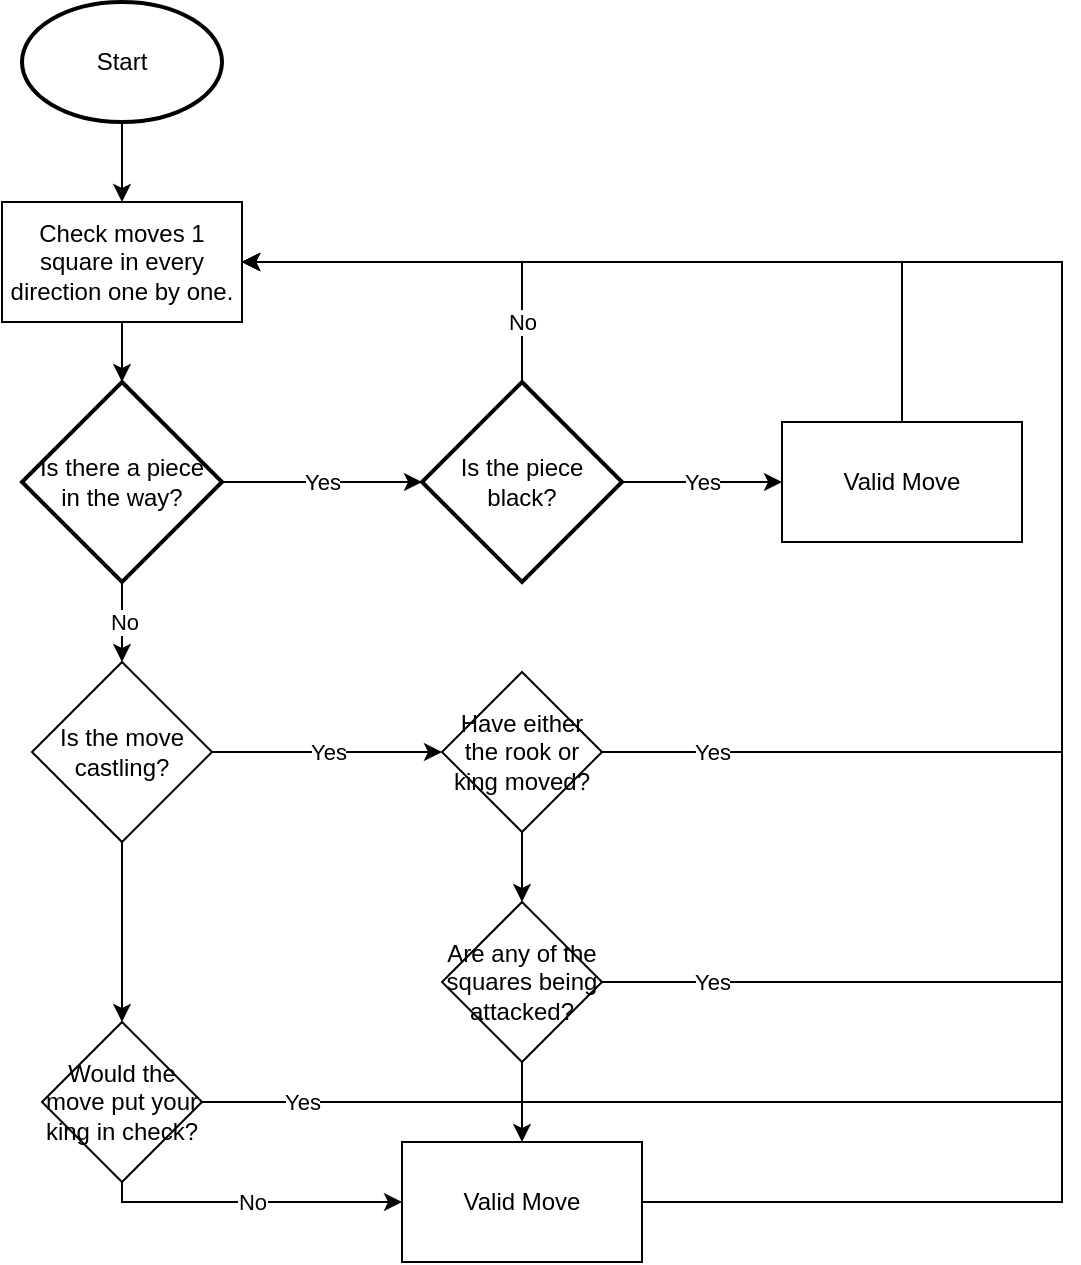 <mxfile version="16.6.4" type="device"><diagram id="C5RBs43oDa-KdzZeNtuy" name="Page-1"><mxGraphModel dx="1422" dy="705" grid="1" gridSize="10" guides="1" tooltips="1" connect="1" arrows="1" fold="1" page="1" pageScale="1" pageWidth="827" pageHeight="1169" math="0" shadow="0"><root><mxCell id="WIyWlLk6GJQsqaUBKTNV-0"/><mxCell id="WIyWlLk6GJQsqaUBKTNV-1" parent="WIyWlLk6GJQsqaUBKTNV-0"/><mxCell id="cK5lnFQHpsYBw2kftH_5-1" style="edgeStyle=orthogonalEdgeStyle;rounded=0;orthogonalLoop=1;jettySize=auto;html=1;exitX=0.5;exitY=1;exitDx=0;exitDy=0;exitPerimeter=0;entryX=0.5;entryY=0;entryDx=0;entryDy=0;" parent="WIyWlLk6GJQsqaUBKTNV-1" source="cK5lnFQHpsYBw2kftH_5-0" target="cK5lnFQHpsYBw2kftH_5-2" edge="1"><mxGeometry relative="1" as="geometry"><mxPoint x="180" y="150" as="targetPoint"/></mxGeometry></mxCell><mxCell id="cK5lnFQHpsYBw2kftH_5-0" value="Start" style="strokeWidth=2;html=1;shape=mxgraph.flowchart.start_1;whiteSpace=wrap;" parent="WIyWlLk6GJQsqaUBKTNV-1" vertex="1"><mxGeometry x="130" y="60" width="100" height="60" as="geometry"/></mxCell><mxCell id="cK5lnFQHpsYBw2kftH_5-5" style="edgeStyle=orthogonalEdgeStyle;rounded=0;orthogonalLoop=1;jettySize=auto;html=1;exitX=0.5;exitY=1;exitDx=0;exitDy=0;entryX=0.5;entryY=0;entryDx=0;entryDy=0;entryPerimeter=0;" parent="WIyWlLk6GJQsqaUBKTNV-1" source="cK5lnFQHpsYBw2kftH_5-2" target="cK5lnFQHpsYBw2kftH_5-4" edge="1"><mxGeometry relative="1" as="geometry"/></mxCell><mxCell id="cK5lnFQHpsYBw2kftH_5-2" value="Check moves 1 square in every direction one by one." style="rounded=0;whiteSpace=wrap;html=1;" parent="WIyWlLk6GJQsqaUBKTNV-1" vertex="1"><mxGeometry x="120" y="160" width="120" height="60" as="geometry"/></mxCell><mxCell id="cK5lnFQHpsYBw2kftH_5-11" value="Yes" style="edgeStyle=orthogonalEdgeStyle;rounded=0;orthogonalLoop=1;jettySize=auto;html=1;exitX=1;exitY=0.5;exitDx=0;exitDy=0;exitPerimeter=0;entryX=0;entryY=0.5;entryDx=0;entryDy=0;entryPerimeter=0;" parent="WIyWlLk6GJQsqaUBKTNV-1" source="cK5lnFQHpsYBw2kftH_5-4" target="cK5lnFQHpsYBw2kftH_5-7" edge="1"><mxGeometry relative="1" as="geometry"/></mxCell><mxCell id="cK5lnFQHpsYBw2kftH_5-16" value="No" style="edgeStyle=orthogonalEdgeStyle;rounded=0;orthogonalLoop=1;jettySize=auto;html=1;exitX=0.5;exitY=1;exitDx=0;exitDy=0;exitPerimeter=0;entryX=0.5;entryY=0;entryDx=0;entryDy=0;entryPerimeter=0;" parent="WIyWlLk6GJQsqaUBKTNV-1" source="cK5lnFQHpsYBw2kftH_5-4" edge="1"><mxGeometry relative="1" as="geometry"><mxPoint x="180" y="390" as="targetPoint"/></mxGeometry></mxCell><mxCell id="cK5lnFQHpsYBw2kftH_5-4" value="Is there a piece&lt;br&gt;in the way?" style="strokeWidth=2;html=1;shape=mxgraph.flowchart.decision;whiteSpace=wrap;" parent="WIyWlLk6GJQsqaUBKTNV-1" vertex="1"><mxGeometry x="130" y="250" width="100" height="100" as="geometry"/></mxCell><mxCell id="cK5lnFQHpsYBw2kftH_5-9" value="Yes" style="edgeStyle=orthogonalEdgeStyle;rounded=0;orthogonalLoop=1;jettySize=auto;html=1;exitX=1;exitY=0.5;exitDx=0;exitDy=0;exitPerimeter=0;entryX=0;entryY=0.5;entryDx=0;entryDy=0;" parent="WIyWlLk6GJQsqaUBKTNV-1" source="cK5lnFQHpsYBw2kftH_5-7" target="cK5lnFQHpsYBw2kftH_5-8" edge="1"><mxGeometry relative="1" as="geometry"/></mxCell><mxCell id="cK5lnFQHpsYBw2kftH_5-7" value="Is the piece&lt;br&gt;black?" style="strokeWidth=2;html=1;shape=mxgraph.flowchart.decision;whiteSpace=wrap;" parent="WIyWlLk6GJQsqaUBKTNV-1" vertex="1"><mxGeometry x="330" y="250" width="100" height="100" as="geometry"/></mxCell><mxCell id="cK5lnFQHpsYBw2kftH_5-10" style="edgeStyle=orthogonalEdgeStyle;rounded=0;orthogonalLoop=1;jettySize=auto;html=1;entryX=1;entryY=0.5;entryDx=0;entryDy=0;" parent="WIyWlLk6GJQsqaUBKTNV-1" source="cK5lnFQHpsYBw2kftH_5-8" target="cK5lnFQHpsYBw2kftH_5-2" edge="1"><mxGeometry relative="1" as="geometry"><Array as="points"><mxPoint x="570" y="190"/></Array></mxGeometry></mxCell><mxCell id="cK5lnFQHpsYBw2kftH_5-8" value="Valid Move" style="rounded=0;whiteSpace=wrap;html=1;" parent="WIyWlLk6GJQsqaUBKTNV-1" vertex="1"><mxGeometry x="510" y="270" width="120" height="60" as="geometry"/></mxCell><mxCell id="cK5lnFQHpsYBw2kftH_5-14" value="No" style="endArrow=none;html=1;rounded=0;exitX=0.5;exitY=0;exitDx=0;exitDy=0;exitPerimeter=0;" parent="WIyWlLk6GJQsqaUBKTNV-1" source="cK5lnFQHpsYBw2kftH_5-7" edge="1"><mxGeometry width="50" height="50" relative="1" as="geometry"><mxPoint x="390" y="380" as="sourcePoint"/><mxPoint x="380" y="190" as="targetPoint"/></mxGeometry></mxCell><mxCell id="ndxaokTZmK-wY17q0R2D-2" value="Yes" style="edgeStyle=orthogonalEdgeStyle;rounded=0;orthogonalLoop=1;jettySize=auto;html=1;entryX=0;entryY=0.5;entryDx=0;entryDy=0;" edge="1" parent="WIyWlLk6GJQsqaUBKTNV-1" source="ndxaokTZmK-wY17q0R2D-0" target="ndxaokTZmK-wY17q0R2D-1"><mxGeometry relative="1" as="geometry"/></mxCell><mxCell id="ndxaokTZmK-wY17q0R2D-19" value="" style="edgeStyle=orthogonalEdgeStyle;rounded=0;orthogonalLoop=1;jettySize=auto;html=1;" edge="1" parent="WIyWlLk6GJQsqaUBKTNV-1" source="ndxaokTZmK-wY17q0R2D-0" target="ndxaokTZmK-wY17q0R2D-18"><mxGeometry relative="1" as="geometry"/></mxCell><mxCell id="ndxaokTZmK-wY17q0R2D-0" value="Is the move castling?" style="rhombus;whiteSpace=wrap;html=1;" vertex="1" parent="WIyWlLk6GJQsqaUBKTNV-1"><mxGeometry x="135" y="390" width="90" height="90" as="geometry"/></mxCell><mxCell id="ndxaokTZmK-wY17q0R2D-3" style="edgeStyle=orthogonalEdgeStyle;rounded=0;orthogonalLoop=1;jettySize=auto;html=1;exitX=1;exitY=0.5;exitDx=0;exitDy=0;entryX=1;entryY=0.5;entryDx=0;entryDy=0;" edge="1" parent="WIyWlLk6GJQsqaUBKTNV-1" source="ndxaokTZmK-wY17q0R2D-1" target="cK5lnFQHpsYBw2kftH_5-2"><mxGeometry relative="1" as="geometry"><mxPoint x="660" y="435" as="targetPoint"/><Array as="points"><mxPoint x="650" y="435"/><mxPoint x="650" y="190"/></Array></mxGeometry></mxCell><mxCell id="ndxaokTZmK-wY17q0R2D-10" style="edgeStyle=orthogonalEdgeStyle;rounded=0;orthogonalLoop=1;jettySize=auto;html=1;entryX=0.5;entryY=0;entryDx=0;entryDy=0;" edge="1" parent="WIyWlLk6GJQsqaUBKTNV-1" source="ndxaokTZmK-wY17q0R2D-1" target="ndxaokTZmK-wY17q0R2D-7"><mxGeometry relative="1" as="geometry"/></mxCell><mxCell id="ndxaokTZmK-wY17q0R2D-1" value="Have either the rook or king moved?" style="rhombus;whiteSpace=wrap;html=1;" vertex="1" parent="WIyWlLk6GJQsqaUBKTNV-1"><mxGeometry x="340" y="395" width="80" height="80" as="geometry"/></mxCell><mxCell id="ndxaokTZmK-wY17q0R2D-5" value="Yes" style="endArrow=none;html=1;rounded=0;exitX=1;exitY=0.5;exitDx=0;exitDy=0;" edge="1" parent="WIyWlLk6GJQsqaUBKTNV-1" source="ndxaokTZmK-wY17q0R2D-1"><mxGeometry width="50" height="50" relative="1" as="geometry"><mxPoint x="390" y="420" as="sourcePoint"/><mxPoint x="530" y="435" as="targetPoint"/></mxGeometry></mxCell><mxCell id="ndxaokTZmK-wY17q0R2D-11" style="edgeStyle=orthogonalEdgeStyle;rounded=0;orthogonalLoop=1;jettySize=auto;html=1;exitX=1;exitY=0.5;exitDx=0;exitDy=0;entryX=1;entryY=0.5;entryDx=0;entryDy=0;" edge="1" parent="WIyWlLk6GJQsqaUBKTNV-1" source="ndxaokTZmK-wY17q0R2D-7" target="cK5lnFQHpsYBw2kftH_5-2"><mxGeometry relative="1" as="geometry"><Array as="points"><mxPoint x="650" y="550"/><mxPoint x="650" y="190"/></Array></mxGeometry></mxCell><mxCell id="ndxaokTZmK-wY17q0R2D-15" value="" style="edgeStyle=orthogonalEdgeStyle;rounded=0;orthogonalLoop=1;jettySize=auto;html=1;" edge="1" parent="WIyWlLk6GJQsqaUBKTNV-1" source="ndxaokTZmK-wY17q0R2D-7" target="ndxaokTZmK-wY17q0R2D-14"><mxGeometry relative="1" as="geometry"/></mxCell><mxCell id="ndxaokTZmK-wY17q0R2D-7" value="Are any of the squares being attacked?" style="rhombus;whiteSpace=wrap;html=1;" vertex="1" parent="WIyWlLk6GJQsqaUBKTNV-1"><mxGeometry x="340" y="510" width="80" height="80" as="geometry"/></mxCell><mxCell id="ndxaokTZmK-wY17q0R2D-12" value="Yes" style="endArrow=none;html=1;rounded=0;exitX=1;exitY=0.5;exitDx=0;exitDy=0;" edge="1" parent="WIyWlLk6GJQsqaUBKTNV-1" source="ndxaokTZmK-wY17q0R2D-7"><mxGeometry width="50" height="50" relative="1" as="geometry"><mxPoint x="420" y="550" as="sourcePoint"/><mxPoint x="530" y="550" as="targetPoint"/></mxGeometry></mxCell><mxCell id="ndxaokTZmK-wY17q0R2D-16" style="edgeStyle=orthogonalEdgeStyle;rounded=0;orthogonalLoop=1;jettySize=auto;html=1;entryX=1;entryY=0.5;entryDx=0;entryDy=0;" edge="1" parent="WIyWlLk6GJQsqaUBKTNV-1" source="ndxaokTZmK-wY17q0R2D-14" target="cK5lnFQHpsYBw2kftH_5-2"><mxGeometry relative="1" as="geometry"><Array as="points"><mxPoint x="650" y="660"/><mxPoint x="650" y="190"/></Array></mxGeometry></mxCell><mxCell id="ndxaokTZmK-wY17q0R2D-14" value="Valid Move" style="whiteSpace=wrap;html=1;" vertex="1" parent="WIyWlLk6GJQsqaUBKTNV-1"><mxGeometry x="320" y="630" width="120" height="60" as="geometry"/></mxCell><mxCell id="ndxaokTZmK-wY17q0R2D-20" style="edgeStyle=orthogonalEdgeStyle;rounded=0;orthogonalLoop=1;jettySize=auto;html=1;entryX=1;entryY=0.5;entryDx=0;entryDy=0;exitX=1;exitY=0.5;exitDx=0;exitDy=0;" edge="1" parent="WIyWlLk6GJQsqaUBKTNV-1" source="ndxaokTZmK-wY17q0R2D-18" target="cK5lnFQHpsYBw2kftH_5-2"><mxGeometry relative="1" as="geometry"><mxPoint x="260" y="610" as="sourcePoint"/><Array as="points"><mxPoint x="650" y="610"/><mxPoint x="650" y="190"/></Array></mxGeometry></mxCell><mxCell id="ndxaokTZmK-wY17q0R2D-22" value="No" style="edgeStyle=orthogonalEdgeStyle;rounded=0;orthogonalLoop=1;jettySize=auto;html=1;exitX=0.5;exitY=1;exitDx=0;exitDy=0;entryX=0;entryY=0.5;entryDx=0;entryDy=0;" edge="1" parent="WIyWlLk6GJQsqaUBKTNV-1" source="ndxaokTZmK-wY17q0R2D-18" target="ndxaokTZmK-wY17q0R2D-14"><mxGeometry relative="1" as="geometry"><Array as="points"><mxPoint x="180" y="660"/></Array></mxGeometry></mxCell><mxCell id="ndxaokTZmK-wY17q0R2D-18" value="Would the move put your king in check?" style="rhombus;whiteSpace=wrap;html=1;" vertex="1" parent="WIyWlLk6GJQsqaUBKTNV-1"><mxGeometry x="140" y="570" width="80" height="80" as="geometry"/></mxCell><mxCell id="ndxaokTZmK-wY17q0R2D-21" value="Yes" style="endArrow=none;html=1;rounded=0;exitX=1;exitY=0.5;exitDx=0;exitDy=0;" edge="1" parent="WIyWlLk6GJQsqaUBKTNV-1" source="ndxaokTZmK-wY17q0R2D-18"><mxGeometry width="50" height="50" relative="1" as="geometry"><mxPoint x="430" y="560" as="sourcePoint"/><mxPoint x="320" y="610" as="targetPoint"/></mxGeometry></mxCell></root></mxGraphModel></diagram></mxfile>